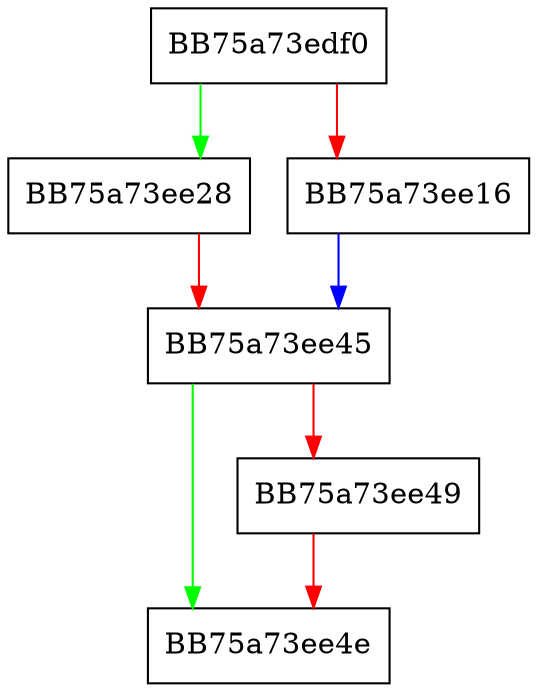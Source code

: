 digraph PUA_appmap_ready {
  node [shape="box"];
  graph [splines=ortho];
  BB75a73edf0 -> BB75a73ee28 [color="green"];
  BB75a73edf0 -> BB75a73ee16 [color="red"];
  BB75a73ee16 -> BB75a73ee45 [color="blue"];
  BB75a73ee28 -> BB75a73ee45 [color="red"];
  BB75a73ee45 -> BB75a73ee4e [color="green"];
  BB75a73ee45 -> BB75a73ee49 [color="red"];
  BB75a73ee49 -> BB75a73ee4e [color="red"];
}
